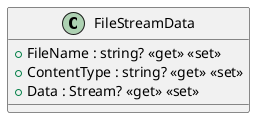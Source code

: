 @startuml
class FileStreamData {
    + FileName : string? <<get>> <<set>>
    + ContentType : string? <<get>> <<set>>
    + Data : Stream? <<get>> <<set>>
}
@enduml